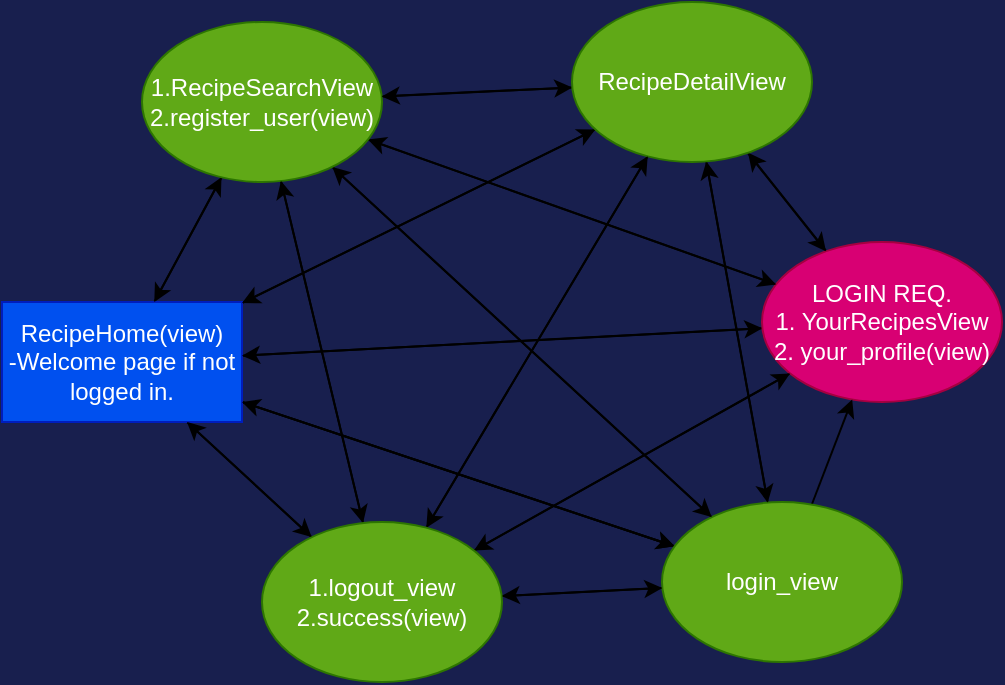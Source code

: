 <mxfile>
    <diagram id="55Amjc5HL0sFtLoOpA6F" name="Page-1">
        <mxGraphModel dx="609" dy="472" grid="1" gridSize="10" guides="1" tooltips="1" connect="1" arrows="1" fold="1" page="1" pageScale="1" pageWidth="850" pageHeight="1100" background="#181f4e" math="0" shadow="0">
            <root>
                <mxCell id="0"/>
                <mxCell id="1" parent="0"/>
                <mxCell id="22" value="" style="edgeStyle=none;html=1;strokeWidth=1;" edge="1" parent="1" source="4" target="11">
                    <mxGeometry relative="1" as="geometry"/>
                </mxCell>
                <mxCell id="31" style="edgeStyle=none;html=1;" edge="1" parent="1" source="4" target="16">
                    <mxGeometry relative="1" as="geometry"/>
                </mxCell>
                <mxCell id="35" style="edgeStyle=none;html=1;" edge="1" parent="1" source="4" target="21">
                    <mxGeometry relative="1" as="geometry"/>
                </mxCell>
                <mxCell id="37" value="" style="edgeStyle=none;html=1;strokeWidth=1;" edge="1" parent="1" source="4" target="11">
                    <mxGeometry relative="1" as="geometry"/>
                </mxCell>
                <mxCell id="44" style="edgeStyle=none;html=1;strokeWidth=1;" edge="1" parent="1" source="4" target="8">
                    <mxGeometry relative="1" as="geometry"/>
                </mxCell>
                <mxCell id="51" style="edgeStyle=none;html=1;strokeWidth=1;" edge="1" parent="1" source="4" target="49">
                    <mxGeometry relative="1" as="geometry"/>
                </mxCell>
                <mxCell id="4" value="RecipeHome(view)&lt;br&gt;-Welcome page if not logged in." style="rounded=0;whiteSpace=wrap;html=1;fillColor=#0050ef;fontColor=#ffffff;strokeColor=#001DBC;" vertex="1" parent="1">
                    <mxGeometry x="20" y="160" width="120" height="60" as="geometry"/>
                </mxCell>
                <mxCell id="32" value="" style="edgeStyle=none;html=1;" edge="1" parent="1" source="8" target="21">
                    <mxGeometry relative="1" as="geometry"/>
                </mxCell>
                <mxCell id="42" style="edgeStyle=none;html=1;strokeWidth=1;" edge="1" parent="1" source="8" target="16">
                    <mxGeometry relative="1" as="geometry"/>
                </mxCell>
                <mxCell id="45" style="edgeStyle=none;html=1;strokeWidth=1;" edge="1" parent="1" source="8" target="4">
                    <mxGeometry relative="1" as="geometry"/>
                </mxCell>
                <mxCell id="57" style="edgeStyle=none;html=1;strokeWidth=1;" edge="1" parent="1" source="8" target="49">
                    <mxGeometry relative="1" as="geometry"/>
                </mxCell>
                <mxCell id="8" value="LOGIN REQ.&lt;br&gt;1. YourRecipesView&lt;br&gt;2. your_profile(view)" style="ellipse;whiteSpace=wrap;html=1;fillColor=#d80073;fontColor=#ffffff;strokeColor=#A50040;" vertex="1" parent="1">
                    <mxGeometry x="400" y="130" width="120" height="80" as="geometry"/>
                </mxCell>
                <mxCell id="38" value="" style="edgeStyle=none;html=1;strokeWidth=1;" edge="1" parent="1" source="11" target="4">
                    <mxGeometry relative="1" as="geometry"/>
                </mxCell>
                <mxCell id="46" style="edgeStyle=none;html=1;strokeWidth=1;" edge="1" parent="1" source="11" target="16">
                    <mxGeometry relative="1" as="geometry"/>
                </mxCell>
                <mxCell id="58" style="edgeStyle=none;html=1;strokeWidth=1;" edge="1" parent="1" source="11" target="49">
                    <mxGeometry relative="1" as="geometry"/>
                </mxCell>
                <mxCell id="66" style="edgeStyle=none;html=1;strokeWidth=1;" edge="1" parent="1" source="11" target="21">
                    <mxGeometry relative="1" as="geometry"/>
                </mxCell>
                <mxCell id="70" style="edgeStyle=none;html=1;strokeWidth=1;" edge="1" parent="1" source="11" target="8">
                    <mxGeometry relative="1" as="geometry"/>
                </mxCell>
                <mxCell id="11" value="login_view" style="ellipse;whiteSpace=wrap;html=1;fillColor=#60a917;fontColor=#ffffff;strokeColor=#2D7600;" vertex="1" parent="1">
                    <mxGeometry x="350" y="260" width="120" height="80" as="geometry"/>
                </mxCell>
                <mxCell id="33" value="" style="edgeStyle=none;html=1;" edge="1" parent="1" source="16" target="4">
                    <mxGeometry relative="1" as="geometry"/>
                </mxCell>
                <mxCell id="34" style="edgeStyle=none;html=1;" edge="1" parent="1" source="16" target="21">
                    <mxGeometry relative="1" as="geometry"/>
                </mxCell>
                <mxCell id="43" style="edgeStyle=none;html=1;strokeWidth=1;" edge="1" parent="1" source="16" target="8">
                    <mxGeometry relative="1" as="geometry"/>
                </mxCell>
                <mxCell id="48" style="edgeStyle=none;html=1;strokeWidth=1;" edge="1" parent="1" source="16" target="11">
                    <mxGeometry relative="1" as="geometry"/>
                </mxCell>
                <mxCell id="52" style="edgeStyle=none;html=1;strokeWidth=1;" edge="1" parent="1" source="16" target="49">
                    <mxGeometry relative="1" as="geometry"/>
                </mxCell>
                <mxCell id="16" value="1.RecipeSearchView&lt;br&gt;2.register_user(view)" style="ellipse;whiteSpace=wrap;html=1;fillColor=#60a917;fontColor=#ffffff;strokeColor=#2D7600;" vertex="1" parent="1">
                    <mxGeometry x="90" y="20" width="120" height="80" as="geometry"/>
                </mxCell>
                <mxCell id="39" value="" style="edgeStyle=none;html=1;strokeWidth=1;" edge="1" parent="1" source="21" target="8">
                    <mxGeometry relative="1" as="geometry"/>
                </mxCell>
                <mxCell id="40" style="edgeStyle=none;html=1;strokeWidth=1;" edge="1" parent="1" source="21" target="4">
                    <mxGeometry relative="1" as="geometry"/>
                </mxCell>
                <mxCell id="41" style="edgeStyle=none;html=1;strokeWidth=1;" edge="1" parent="1" source="21" target="16">
                    <mxGeometry relative="1" as="geometry"/>
                </mxCell>
                <mxCell id="55" style="edgeStyle=none;html=1;strokeWidth=1;" edge="1" parent="1" source="21" target="49">
                    <mxGeometry relative="1" as="geometry"/>
                </mxCell>
                <mxCell id="65" style="edgeStyle=none;html=1;strokeWidth=1;" edge="1" parent="1" source="21" target="11">
                    <mxGeometry relative="1" as="geometry"/>
                </mxCell>
                <mxCell id="21" value="RecipeDetailView" style="ellipse;whiteSpace=wrap;html=1;fillColor=#60a917;fontColor=#ffffff;strokeColor=#2D7600;" vertex="1" parent="1">
                    <mxGeometry x="305" y="10" width="120" height="80" as="geometry"/>
                </mxCell>
                <mxCell id="50" style="edgeStyle=none;html=1;strokeWidth=1;" edge="1" parent="1" source="49" target="4">
                    <mxGeometry relative="1" as="geometry"/>
                </mxCell>
                <mxCell id="53" style="edgeStyle=none;html=1;strokeWidth=1;" edge="1" parent="1" source="49" target="16">
                    <mxGeometry relative="1" as="geometry"/>
                </mxCell>
                <mxCell id="54" style="edgeStyle=none;html=1;strokeWidth=1;" edge="1" parent="1" source="49" target="21">
                    <mxGeometry relative="1" as="geometry"/>
                </mxCell>
                <mxCell id="56" style="edgeStyle=none;html=1;strokeWidth=1;" edge="1" parent="1" source="49" target="8">
                    <mxGeometry relative="1" as="geometry"/>
                </mxCell>
                <mxCell id="59" style="edgeStyle=none;html=1;strokeWidth=1;" edge="1" parent="1" source="49" target="11">
                    <mxGeometry relative="1" as="geometry"/>
                </mxCell>
                <mxCell id="49" value="1.logout_view&lt;br&gt;2.success(view)" style="ellipse;whiteSpace=wrap;html=1;fillColor=#60a917;fontColor=#ffffff;strokeColor=#2D7600;" vertex="1" parent="1">
                    <mxGeometry x="150" y="270" width="120" height="80" as="geometry"/>
                </mxCell>
            </root>
        </mxGraphModel>
    </diagram>
</mxfile>